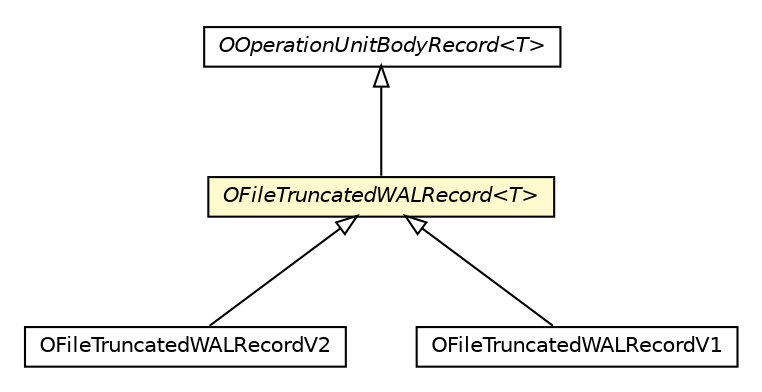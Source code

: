 #!/usr/local/bin/dot
#
# Class diagram 
# Generated by UMLGraph version R5_6-24-gf6e263 (http://www.umlgraph.org/)
#

digraph G {
	edge [fontname="Helvetica",fontsize=10,labelfontname="Helvetica",labelfontsize=10];
	node [fontname="Helvetica",fontsize=10,shape=plaintext];
	nodesep=0.25;
	ranksep=0.5;
	// com.orientechnologies.orient.core.storage.impl.local.paginated.wal.OFileTruncatedWALRecordV2
	c3362390 [label=<<table title="com.orientechnologies.orient.core.storage.impl.local.paginated.wal.OFileTruncatedWALRecordV2" border="0" cellborder="1" cellspacing="0" cellpadding="2" port="p" href="./OFileTruncatedWALRecordV2.html">
		<tr><td><table border="0" cellspacing="0" cellpadding="1">
<tr><td align="center" balign="center"> OFileTruncatedWALRecordV2 </td></tr>
		</table></td></tr>
		</table>>, URL="./OFileTruncatedWALRecordV2.html", fontname="Helvetica", fontcolor="black", fontsize=10.0];
	// com.orientechnologies.orient.core.storage.impl.local.paginated.wal.OOperationUnitBodyRecord<T>
	c3362406 [label=<<table title="com.orientechnologies.orient.core.storage.impl.local.paginated.wal.OOperationUnitBodyRecord" border="0" cellborder="1" cellspacing="0" cellpadding="2" port="p" href="./OOperationUnitBodyRecord.html">
		<tr><td><table border="0" cellspacing="0" cellpadding="1">
<tr><td align="center" balign="center"><font face="Helvetica-Oblique"> OOperationUnitBodyRecord&lt;T&gt; </font></td></tr>
		</table></td></tr>
		</table>>, URL="./OOperationUnitBodyRecord.html", fontname="Helvetica", fontcolor="black", fontsize=10.0];
	// com.orientechnologies.orient.core.storage.impl.local.paginated.wal.OFileTruncatedWALRecord<T>
	c3362410 [label=<<table title="com.orientechnologies.orient.core.storage.impl.local.paginated.wal.OFileTruncatedWALRecord" border="0" cellborder="1" cellspacing="0" cellpadding="2" port="p" bgcolor="lemonChiffon" href="./OFileTruncatedWALRecord.html">
		<tr><td><table border="0" cellspacing="0" cellpadding="1">
<tr><td align="center" balign="center"><font face="Helvetica-Oblique"> OFileTruncatedWALRecord&lt;T&gt; </font></td></tr>
		</table></td></tr>
		</table>>, URL="./OFileTruncatedWALRecord.html", fontname="Helvetica", fontcolor="black", fontsize=10.0];
	// com.orientechnologies.orient.core.storage.impl.local.paginated.wal.OFileTruncatedWALRecordV1
	c3362416 [label=<<table title="com.orientechnologies.orient.core.storage.impl.local.paginated.wal.OFileTruncatedWALRecordV1" border="0" cellborder="1" cellspacing="0" cellpadding="2" port="p" href="./OFileTruncatedWALRecordV1.html">
		<tr><td><table border="0" cellspacing="0" cellpadding="1">
<tr><td align="center" balign="center"> OFileTruncatedWALRecordV1 </td></tr>
		</table></td></tr>
		</table>>, URL="./OFileTruncatedWALRecordV1.html", fontname="Helvetica", fontcolor="black", fontsize=10.0];
	//com.orientechnologies.orient.core.storage.impl.local.paginated.wal.OFileTruncatedWALRecordV2 extends com.orientechnologies.orient.core.storage.impl.local.paginated.wal.OFileTruncatedWALRecord<java.lang.Long>
	c3362410:p -> c3362390:p [dir=back,arrowtail=empty];
	//com.orientechnologies.orient.core.storage.impl.local.paginated.wal.OFileTruncatedWALRecord<T> extends com.orientechnologies.orient.core.storage.impl.local.paginated.wal.OOperationUnitBodyRecord<T>
	c3362406:p -> c3362410:p [dir=back,arrowtail=empty];
	//com.orientechnologies.orient.core.storage.impl.local.paginated.wal.OFileTruncatedWALRecordV1 extends com.orientechnologies.orient.core.storage.impl.local.paginated.wal.OFileTruncatedWALRecord<com.orientechnologies.orient.core.storage.impl.local.paginated.wal.OOperationUnitId>
	c3362410:p -> c3362416:p [dir=back,arrowtail=empty];
}

